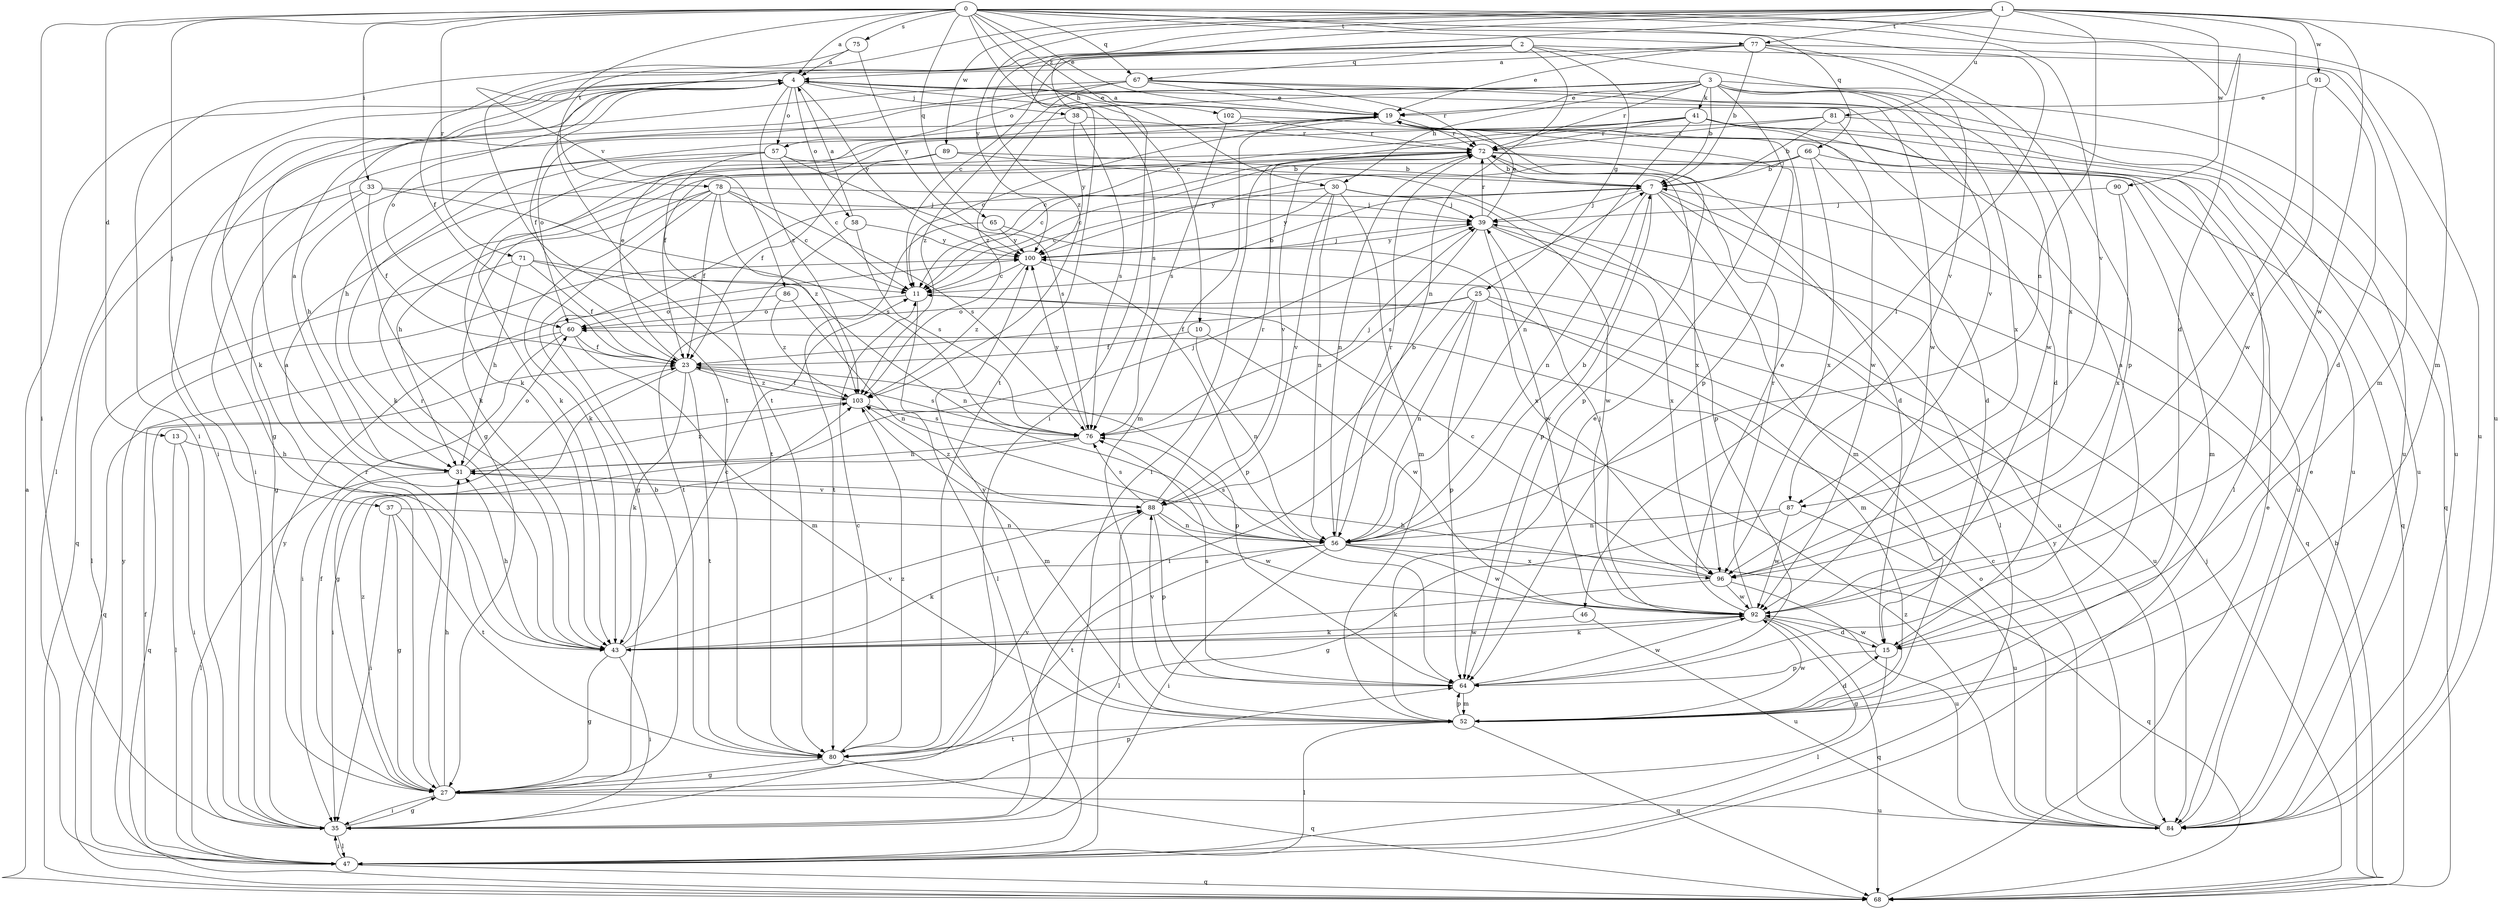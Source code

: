 strict digraph  {
0;
1;
2;
3;
4;
7;
10;
11;
13;
15;
19;
23;
25;
27;
30;
31;
33;
35;
37;
38;
39;
41;
43;
46;
47;
52;
56;
57;
58;
60;
64;
65;
66;
67;
68;
71;
72;
75;
76;
77;
78;
80;
81;
84;
86;
87;
88;
89;
90;
91;
92;
96;
100;
102;
103;
0 -> 4  [label=a];
0 -> 10  [label=c];
0 -> 13  [label=d];
0 -> 15  [label=d];
0 -> 19  [label=e];
0 -> 30  [label=h];
0 -> 33  [label=i];
0 -> 35  [label=i];
0 -> 37  [label=j];
0 -> 46  [label=l];
0 -> 52  [label=m];
0 -> 65  [label=q];
0 -> 66  [label=q];
0 -> 67  [label=q];
0 -> 71  [label=r];
0 -> 75  [label=s];
0 -> 77  [label=t];
0 -> 86  [label=v];
0 -> 87  [label=v];
0 -> 102  [label=z];
1 -> 35  [label=i];
1 -> 56  [label=n];
1 -> 77  [label=t];
1 -> 78  [label=t];
1 -> 80  [label=t];
1 -> 81  [label=u];
1 -> 84  [label=u];
1 -> 89  [label=w];
1 -> 90  [label=w];
1 -> 91  [label=w];
1 -> 92  [label=w];
1 -> 96  [label=x];
1 -> 100  [label=y];
1 -> 103  [label=z];
2 -> 11  [label=c];
2 -> 25  [label=g];
2 -> 35  [label=i];
2 -> 52  [label=m];
2 -> 56  [label=n];
2 -> 67  [label=q];
2 -> 80  [label=t];
2 -> 87  [label=v];
3 -> 7  [label=b];
3 -> 19  [label=e];
3 -> 27  [label=g];
3 -> 30  [label=h];
3 -> 41  [label=k];
3 -> 57  [label=o];
3 -> 64  [label=p];
3 -> 72  [label=r];
3 -> 84  [label=u];
3 -> 87  [label=v];
3 -> 92  [label=w];
3 -> 96  [label=x];
3 -> 103  [label=z];
4 -> 19  [label=e];
4 -> 23  [label=f];
4 -> 38  [label=j];
4 -> 43  [label=k];
4 -> 47  [label=l];
4 -> 57  [label=o];
4 -> 58  [label=o];
4 -> 60  [label=o];
4 -> 76  [label=s];
4 -> 100  [label=y];
4 -> 103  [label=z];
7 -> 39  [label=j];
7 -> 47  [label=l];
7 -> 52  [label=m];
7 -> 56  [label=n];
7 -> 64  [label=p];
7 -> 68  [label=q];
10 -> 23  [label=f];
10 -> 56  [label=n];
10 -> 92  [label=w];
11 -> 7  [label=b];
11 -> 47  [label=l];
11 -> 60  [label=o];
13 -> 31  [label=h];
13 -> 35  [label=i];
13 -> 47  [label=l];
15 -> 4  [label=a];
15 -> 47  [label=l];
15 -> 64  [label=p];
15 -> 92  [label=w];
19 -> 4  [label=a];
19 -> 11  [label=c];
19 -> 23  [label=f];
19 -> 35  [label=i];
19 -> 52  [label=m];
19 -> 72  [label=r];
23 -> 19  [label=e];
23 -> 27  [label=g];
23 -> 43  [label=k];
23 -> 64  [label=p];
23 -> 76  [label=s];
23 -> 80  [label=t];
23 -> 103  [label=z];
25 -> 23  [label=f];
25 -> 35  [label=i];
25 -> 52  [label=m];
25 -> 56  [label=n];
25 -> 60  [label=o];
25 -> 64  [label=p];
25 -> 84  [label=u];
27 -> 7  [label=b];
27 -> 23  [label=f];
27 -> 31  [label=h];
27 -> 35  [label=i];
27 -> 64  [label=p];
27 -> 72  [label=r];
27 -> 84  [label=u];
27 -> 103  [label=z];
30 -> 11  [label=c];
30 -> 39  [label=j];
30 -> 52  [label=m];
30 -> 56  [label=n];
30 -> 88  [label=v];
30 -> 92  [label=w];
30 -> 100  [label=y];
31 -> 4  [label=a];
31 -> 39  [label=j];
31 -> 47  [label=l];
31 -> 60  [label=o];
31 -> 88  [label=v];
31 -> 103  [label=z];
33 -> 23  [label=f];
33 -> 27  [label=g];
33 -> 39  [label=j];
33 -> 68  [label=q];
33 -> 76  [label=s];
35 -> 27  [label=g];
35 -> 47  [label=l];
35 -> 100  [label=y];
37 -> 27  [label=g];
37 -> 35  [label=i];
37 -> 56  [label=n];
37 -> 80  [label=t];
38 -> 60  [label=o];
38 -> 72  [label=r];
38 -> 76  [label=s];
38 -> 100  [label=y];
39 -> 19  [label=e];
39 -> 72  [label=r];
39 -> 76  [label=s];
39 -> 84  [label=u];
39 -> 92  [label=w];
39 -> 96  [label=x];
39 -> 100  [label=y];
41 -> 11  [label=c];
41 -> 31  [label=h];
41 -> 43  [label=k];
41 -> 47  [label=l];
41 -> 56  [label=n];
41 -> 68  [label=q];
41 -> 72  [label=r];
41 -> 84  [label=u];
41 -> 92  [label=w];
43 -> 4  [label=a];
43 -> 11  [label=c];
43 -> 27  [label=g];
43 -> 31  [label=h];
43 -> 35  [label=i];
43 -> 72  [label=r];
43 -> 88  [label=v];
43 -> 92  [label=w];
46 -> 43  [label=k];
46 -> 84  [label=u];
47 -> 23  [label=f];
47 -> 35  [label=i];
47 -> 68  [label=q];
47 -> 100  [label=y];
52 -> 15  [label=d];
52 -> 19  [label=e];
52 -> 47  [label=l];
52 -> 64  [label=p];
52 -> 68  [label=q];
52 -> 80  [label=t];
52 -> 92  [label=w];
52 -> 100  [label=y];
56 -> 7  [label=b];
56 -> 35  [label=i];
56 -> 43  [label=k];
56 -> 68  [label=q];
56 -> 72  [label=r];
56 -> 76  [label=s];
56 -> 80  [label=t];
56 -> 92  [label=w];
56 -> 96  [label=x];
57 -> 7  [label=b];
57 -> 11  [label=c];
57 -> 31  [label=h];
57 -> 43  [label=k];
57 -> 76  [label=s];
57 -> 80  [label=t];
58 -> 4  [label=a];
58 -> 76  [label=s];
58 -> 80  [label=t];
58 -> 100  [label=y];
60 -> 23  [label=f];
60 -> 35  [label=i];
60 -> 52  [label=m];
60 -> 68  [label=q];
64 -> 52  [label=m];
64 -> 76  [label=s];
64 -> 88  [label=v];
64 -> 92  [label=w];
65 -> 80  [label=t];
65 -> 96  [label=x];
65 -> 100  [label=y];
66 -> 7  [label=b];
66 -> 11  [label=c];
66 -> 15  [label=d];
66 -> 84  [label=u];
66 -> 96  [label=x];
66 -> 100  [label=y];
67 -> 19  [label=e];
67 -> 27  [label=g];
67 -> 35  [label=i];
67 -> 72  [label=r];
67 -> 84  [label=u];
67 -> 92  [label=w];
67 -> 103  [label=z];
68 -> 4  [label=a];
68 -> 7  [label=b];
68 -> 19  [label=e];
68 -> 39  [label=j];
71 -> 11  [label=c];
71 -> 23  [label=f];
71 -> 31  [label=h];
71 -> 47  [label=l];
71 -> 56  [label=n];
72 -> 7  [label=b];
72 -> 11  [label=c];
72 -> 15  [label=d];
72 -> 43  [label=k];
72 -> 56  [label=n];
72 -> 68  [label=q];
72 -> 88  [label=v];
72 -> 96  [label=x];
75 -> 4  [label=a];
75 -> 23  [label=f];
75 -> 100  [label=y];
76 -> 31  [label=h];
76 -> 35  [label=i];
76 -> 39  [label=j];
76 -> 100  [label=y];
77 -> 4  [label=a];
77 -> 7  [label=b];
77 -> 19  [label=e];
77 -> 64  [label=p];
77 -> 80  [label=t];
77 -> 84  [label=u];
77 -> 96  [label=x];
78 -> 11  [label=c];
78 -> 23  [label=f];
78 -> 27  [label=g];
78 -> 31  [label=h];
78 -> 39  [label=j];
78 -> 43  [label=k];
78 -> 76  [label=s];
78 -> 103  [label=z];
80 -> 11  [label=c];
80 -> 27  [label=g];
80 -> 68  [label=q];
80 -> 88  [label=v];
80 -> 103  [label=z];
81 -> 7  [label=b];
81 -> 15  [label=d];
81 -> 35  [label=i];
81 -> 72  [label=r];
81 -> 84  [label=u];
84 -> 11  [label=c];
84 -> 19  [label=e];
84 -> 60  [label=o];
84 -> 100  [label=y];
84 -> 103  [label=z];
86 -> 56  [label=n];
86 -> 60  [label=o];
86 -> 103  [label=z];
87 -> 27  [label=g];
87 -> 56  [label=n];
87 -> 84  [label=u];
87 -> 92  [label=w];
88 -> 7  [label=b];
88 -> 47  [label=l];
88 -> 56  [label=n];
88 -> 64  [label=p];
88 -> 72  [label=r];
88 -> 76  [label=s];
88 -> 92  [label=w];
88 -> 103  [label=z];
89 -> 7  [label=b];
89 -> 23  [label=f];
89 -> 43  [label=k];
89 -> 64  [label=p];
90 -> 39  [label=j];
90 -> 52  [label=m];
90 -> 96  [label=x];
91 -> 15  [label=d];
91 -> 19  [label=e];
91 -> 92  [label=w];
92 -> 15  [label=d];
92 -> 19  [label=e];
92 -> 27  [label=g];
92 -> 39  [label=j];
92 -> 43  [label=k];
92 -> 68  [label=q];
92 -> 72  [label=r];
96 -> 11  [label=c];
96 -> 31  [label=h];
96 -> 43  [label=k];
96 -> 84  [label=u];
96 -> 92  [label=w];
100 -> 11  [label=c];
100 -> 39  [label=j];
100 -> 64  [label=p];
100 -> 103  [label=z];
102 -> 64  [label=p];
102 -> 72  [label=r];
102 -> 76  [label=s];
103 -> 23  [label=f];
103 -> 52  [label=m];
103 -> 68  [label=q];
103 -> 76  [label=s];
}
